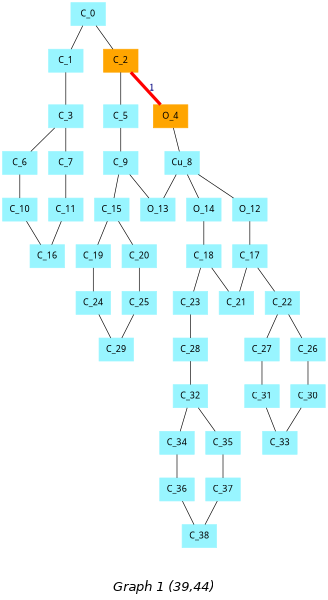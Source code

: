 graph "result" {
graph [ fontname="Helvetica-Oblique", fontsize=20,
label="\n\nGraph 1 (39,44)", size="4,4" ];
node [ label="\N", shape=box, sides=4, color=cadetblue1,
style=filled, fontname="Helvetica-Outline" ];
C_0;
C_1;
C_2 [color=orange];
C_3;
O_4 [color=orange];
C_5;
C_6;
C_7;
Cu_8;
C_9;
C_10;
C_11;
O_12;
O_13;
O_14;
C_15;
C_16;
C_17;
C_18;
C_19;
C_20;
C_21;
C_22;
C_23;
C_24;
C_25;
C_26;
C_27;
C_28;
C_29;
C_30;
C_31;
C_32;
C_33;
C_34;
C_35;
C_36;
C_37;
C_38;
C_0 -- C_1;
C_0 -- C_2;
C_1 -- C_3;
C_2 -- O_4 [label="1", fontcolor=navy, color=red, style=bold, penwidth=5];
C_2 -- C_5;
C_3 -- C_6;
C_3 -- C_7;
O_4 -- Cu_8;
C_5 -- C_9;
C_6 -- C_10;
C_7 -- C_11;
Cu_8 -- O_12;
Cu_8 -- O_13;
Cu_8 -- O_14;
C_9 -- O_13;
C_9 -- C_15;
C_10 -- C_16;
C_11 -- C_16;
O_12 -- C_17;
O_14 -- C_18;
C_15 -- C_19;
C_15 -- C_20;
C_17 -- C_21;
C_17 -- C_22;
C_18 -- C_21;
C_18 -- C_23;
C_19 -- C_24;
C_20 -- C_25;
C_22 -- C_26;
C_22 -- C_27;
C_23 -- C_28;
C_24 -- C_29;
C_25 -- C_29;
C_26 -- C_30;
C_27 -- C_31;
C_28 -- C_32;
C_30 -- C_33;
C_31 -- C_33;
C_32 -- C_34;
C_32 -- C_35;
C_34 -- C_36;
C_35 -- C_37;
C_36 -- C_38;
C_37 -- C_38;
}
